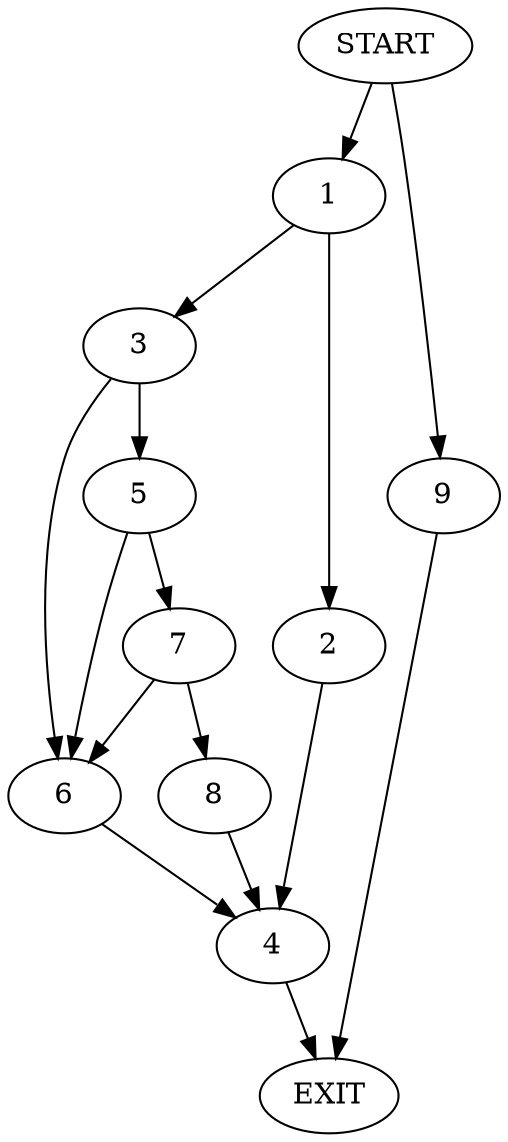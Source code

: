 digraph {
0 [label="START"]
10 [label="EXIT"]
0 -> 1
1 -> 2
1 -> 3
2 -> 4
3 -> 5
3 -> 6
4 -> 10
5 -> 7
5 -> 6
6 -> 4
7 -> 8
7 -> 6
8 -> 4
0 -> 9
9 -> 10
}

